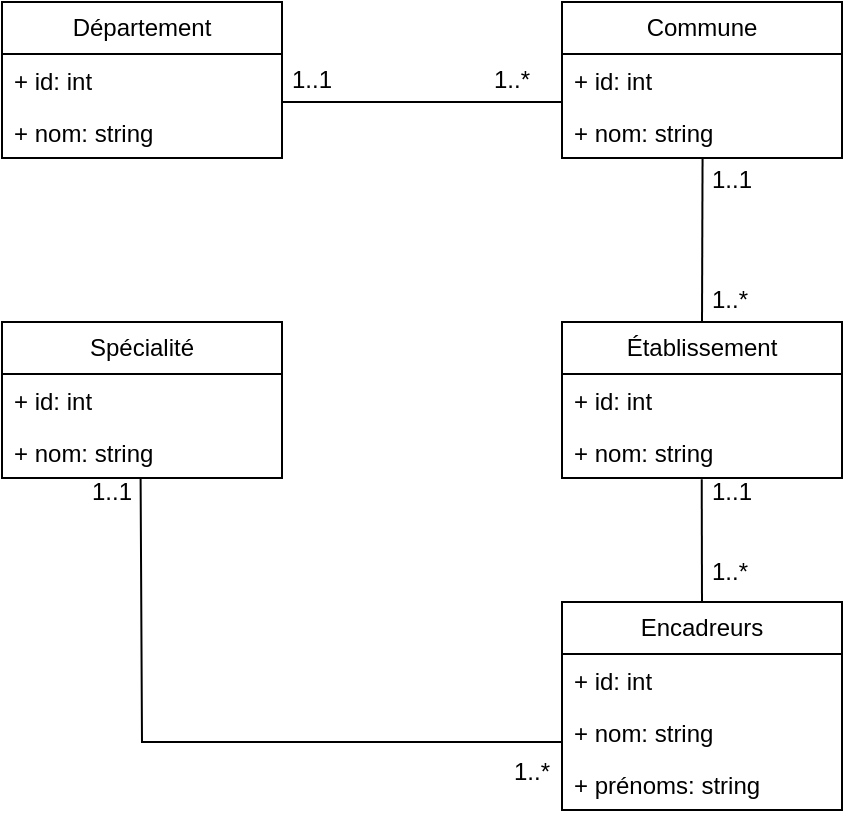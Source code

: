 <mxfile version="24.7.16">
  <diagram name="Page-1" id="TbWVaHEkd2cLGeQg1UoI">
    <mxGraphModel dx="520" dy="264" grid="1" gridSize="10" guides="1" tooltips="1" connect="1" arrows="1" fold="1" page="1" pageScale="1" pageWidth="827" pageHeight="1169" math="0" shadow="0">
      <root>
        <mxCell id="0" />
        <mxCell id="1" parent="0" />
        <mxCell id="cCkJc4M6iDgsWvNY-ZXl-4" value="Département" style="swimlane;fontStyle=0;childLayout=stackLayout;horizontal=1;startSize=26;fillColor=none;horizontalStack=0;resizeParent=1;resizeParentMax=0;resizeLast=0;collapsible=1;marginBottom=0;whiteSpace=wrap;html=1;" vertex="1" parent="1">
          <mxGeometry x="90" y="270" width="140" height="78" as="geometry" />
        </mxCell>
        <mxCell id="cCkJc4M6iDgsWvNY-ZXl-5" value="+ id: int" style="text;strokeColor=none;fillColor=none;align=left;verticalAlign=top;spacingLeft=4;spacingRight=4;overflow=hidden;rotatable=0;points=[[0,0.5],[1,0.5]];portConstraint=eastwest;whiteSpace=wrap;html=1;" vertex="1" parent="cCkJc4M6iDgsWvNY-ZXl-4">
          <mxGeometry y="26" width="140" height="26" as="geometry" />
        </mxCell>
        <mxCell id="cCkJc4M6iDgsWvNY-ZXl-6" value="+ nom: string" style="text;strokeColor=none;fillColor=none;align=left;verticalAlign=top;spacingLeft=4;spacingRight=4;overflow=hidden;rotatable=0;points=[[0,0.5],[1,0.5]];portConstraint=eastwest;whiteSpace=wrap;html=1;" vertex="1" parent="cCkJc4M6iDgsWvNY-ZXl-4">
          <mxGeometry y="52" width="140" height="26" as="geometry" />
        </mxCell>
        <mxCell id="cCkJc4M6iDgsWvNY-ZXl-8" value="Encadreurs" style="swimlane;fontStyle=0;childLayout=stackLayout;horizontal=1;startSize=26;fillColor=none;horizontalStack=0;resizeParent=1;resizeParentMax=0;resizeLast=0;collapsible=1;marginBottom=0;whiteSpace=wrap;html=1;" vertex="1" parent="1">
          <mxGeometry x="370" y="570" width="140" height="104" as="geometry" />
        </mxCell>
        <mxCell id="cCkJc4M6iDgsWvNY-ZXl-9" value="+ id: int" style="text;strokeColor=none;fillColor=none;align=left;verticalAlign=top;spacingLeft=4;spacingRight=4;overflow=hidden;rotatable=0;points=[[0,0.5],[1,0.5]];portConstraint=eastwest;whiteSpace=wrap;html=1;" vertex="1" parent="cCkJc4M6iDgsWvNY-ZXl-8">
          <mxGeometry y="26" width="140" height="26" as="geometry" />
        </mxCell>
        <mxCell id="cCkJc4M6iDgsWvNY-ZXl-10" value="+ nom: string" style="text;strokeColor=none;fillColor=none;align=left;verticalAlign=top;spacingLeft=4;spacingRight=4;overflow=hidden;rotatable=0;points=[[0,0.5],[1,0.5]];portConstraint=eastwest;whiteSpace=wrap;html=1;" vertex="1" parent="cCkJc4M6iDgsWvNY-ZXl-8">
          <mxGeometry y="52" width="140" height="26" as="geometry" />
        </mxCell>
        <mxCell id="cCkJc4M6iDgsWvNY-ZXl-17" value="+ prénoms: string" style="text;strokeColor=none;fillColor=none;align=left;verticalAlign=top;spacingLeft=4;spacingRight=4;overflow=hidden;rotatable=0;points=[[0,0.5],[1,0.5]];portConstraint=eastwest;whiteSpace=wrap;html=1;" vertex="1" parent="cCkJc4M6iDgsWvNY-ZXl-8">
          <mxGeometry y="78" width="140" height="26" as="geometry" />
        </mxCell>
        <mxCell id="cCkJc4M6iDgsWvNY-ZXl-11" value="Commune" style="swimlane;fontStyle=0;childLayout=stackLayout;horizontal=1;startSize=26;fillColor=none;horizontalStack=0;resizeParent=1;resizeParentMax=0;resizeLast=0;collapsible=1;marginBottom=0;whiteSpace=wrap;html=1;" vertex="1" parent="1">
          <mxGeometry x="370" y="270" width="140" height="78" as="geometry" />
        </mxCell>
        <mxCell id="cCkJc4M6iDgsWvNY-ZXl-12" value="+ id: int" style="text;strokeColor=none;fillColor=none;align=left;verticalAlign=top;spacingLeft=4;spacingRight=4;overflow=hidden;rotatable=0;points=[[0,0.5],[1,0.5]];portConstraint=eastwest;whiteSpace=wrap;html=1;" vertex="1" parent="cCkJc4M6iDgsWvNY-ZXl-11">
          <mxGeometry y="26" width="140" height="26" as="geometry" />
        </mxCell>
        <mxCell id="cCkJc4M6iDgsWvNY-ZXl-13" value="+ nom: string" style="text;strokeColor=none;fillColor=none;align=left;verticalAlign=top;spacingLeft=4;spacingRight=4;overflow=hidden;rotatable=0;points=[[0,0.5],[1,0.5]];portConstraint=eastwest;whiteSpace=wrap;html=1;" vertex="1" parent="cCkJc4M6iDgsWvNY-ZXl-11">
          <mxGeometry y="52" width="140" height="26" as="geometry" />
        </mxCell>
        <mxCell id="cCkJc4M6iDgsWvNY-ZXl-14" value="Établissement" style="swimlane;fontStyle=0;childLayout=stackLayout;horizontal=1;startSize=26;fillColor=none;horizontalStack=0;resizeParent=1;resizeParentMax=0;resizeLast=0;collapsible=1;marginBottom=0;whiteSpace=wrap;html=1;" vertex="1" parent="1">
          <mxGeometry x="370" y="430" width="140" height="78" as="geometry" />
        </mxCell>
        <mxCell id="cCkJc4M6iDgsWvNY-ZXl-15" value="+ id: int" style="text;strokeColor=none;fillColor=none;align=left;verticalAlign=top;spacingLeft=4;spacingRight=4;overflow=hidden;rotatable=0;points=[[0,0.5],[1,0.5]];portConstraint=eastwest;whiteSpace=wrap;html=1;" vertex="1" parent="cCkJc4M6iDgsWvNY-ZXl-14">
          <mxGeometry y="26" width="140" height="26" as="geometry" />
        </mxCell>
        <mxCell id="cCkJc4M6iDgsWvNY-ZXl-16" value="+ nom: string" style="text;strokeColor=none;fillColor=none;align=left;verticalAlign=top;spacingLeft=4;spacingRight=4;overflow=hidden;rotatable=0;points=[[0,0.5],[1,0.5]];portConstraint=eastwest;whiteSpace=wrap;html=1;" vertex="1" parent="cCkJc4M6iDgsWvNY-ZXl-14">
          <mxGeometry y="52" width="140" height="26" as="geometry" />
        </mxCell>
        <mxCell id="cCkJc4M6iDgsWvNY-ZXl-18" value="Spécialité" style="swimlane;fontStyle=0;childLayout=stackLayout;horizontal=1;startSize=26;fillColor=none;horizontalStack=0;resizeParent=1;resizeParentMax=0;resizeLast=0;collapsible=1;marginBottom=0;whiteSpace=wrap;html=1;" vertex="1" parent="1">
          <mxGeometry x="90" y="430" width="140" height="78" as="geometry" />
        </mxCell>
        <mxCell id="cCkJc4M6iDgsWvNY-ZXl-19" value="+ id: int" style="text;strokeColor=none;fillColor=none;align=left;verticalAlign=top;spacingLeft=4;spacingRight=4;overflow=hidden;rotatable=0;points=[[0,0.5],[1,0.5]];portConstraint=eastwest;whiteSpace=wrap;html=1;" vertex="1" parent="cCkJc4M6iDgsWvNY-ZXl-18">
          <mxGeometry y="26" width="140" height="26" as="geometry" />
        </mxCell>
        <mxCell id="cCkJc4M6iDgsWvNY-ZXl-20" value="+ nom: string" style="text;strokeColor=none;fillColor=none;align=left;verticalAlign=top;spacingLeft=4;spacingRight=4;overflow=hidden;rotatable=0;points=[[0,0.5],[1,0.5]];portConstraint=eastwest;whiteSpace=wrap;html=1;" vertex="1" parent="cCkJc4M6iDgsWvNY-ZXl-18">
          <mxGeometry y="52" width="140" height="26" as="geometry" />
        </mxCell>
        <mxCell id="cCkJc4M6iDgsWvNY-ZXl-26" value="" style="endArrow=none;html=1;rounded=0;entryX=0;entryY=0.923;entryDx=0;entryDy=0;entryPerimeter=0;exitX=1;exitY=0.923;exitDx=0;exitDy=0;exitPerimeter=0;" edge="1" parent="1" source="cCkJc4M6iDgsWvNY-ZXl-5" target="cCkJc4M6iDgsWvNY-ZXl-12">
          <mxGeometry width="50" height="50" relative="1" as="geometry">
            <mxPoint x="260" y="370" as="sourcePoint" />
            <mxPoint x="310" y="320" as="targetPoint" />
          </mxGeometry>
        </mxCell>
        <mxCell id="cCkJc4M6iDgsWvNY-ZXl-28" value="1..1" style="text;html=1;align=center;verticalAlign=middle;whiteSpace=wrap;rounded=0;" vertex="1" parent="1">
          <mxGeometry x="230" y="304" width="30" height="10" as="geometry" />
        </mxCell>
        <mxCell id="cCkJc4M6iDgsWvNY-ZXl-29" value="1..*" style="text;html=1;align=center;verticalAlign=middle;whiteSpace=wrap;rounded=0;" vertex="1" parent="1">
          <mxGeometry x="330" y="304" width="30" height="10" as="geometry" />
        </mxCell>
        <mxCell id="cCkJc4M6iDgsWvNY-ZXl-30" value="" style="endArrow=none;html=1;rounded=0;exitX=0.5;exitY=0;exitDx=0;exitDy=0;entryX=0.502;entryY=1.01;entryDx=0;entryDy=0;entryPerimeter=0;" edge="1" parent="1" source="cCkJc4M6iDgsWvNY-ZXl-14" target="cCkJc4M6iDgsWvNY-ZXl-13">
          <mxGeometry width="50" height="50" relative="1" as="geometry">
            <mxPoint x="110" y="410" as="sourcePoint" />
            <mxPoint x="440" y="350" as="targetPoint" />
          </mxGeometry>
        </mxCell>
        <mxCell id="cCkJc4M6iDgsWvNY-ZXl-31" value="1..1" style="text;html=1;align=center;verticalAlign=middle;whiteSpace=wrap;rounded=0;" vertex="1" parent="1">
          <mxGeometry x="440" y="354" width="30" height="10" as="geometry" />
        </mxCell>
        <mxCell id="cCkJc4M6iDgsWvNY-ZXl-33" value="1..*" style="text;html=1;align=center;verticalAlign=middle;whiteSpace=wrap;rounded=0;" vertex="1" parent="1">
          <mxGeometry x="439" y="414" width="30" height="10" as="geometry" />
        </mxCell>
        <mxCell id="cCkJc4M6iDgsWvNY-ZXl-34" value="" style="endArrow=none;html=1;rounded=0;exitX=0.5;exitY=0;exitDx=0;exitDy=0;entryX=0.499;entryY=1.024;entryDx=0;entryDy=0;entryPerimeter=0;" edge="1" parent="1" source="cCkJc4M6iDgsWvNY-ZXl-8" target="cCkJc4M6iDgsWvNY-ZXl-16">
          <mxGeometry width="50" height="50" relative="1" as="geometry">
            <mxPoint x="450" y="440" as="sourcePoint" />
            <mxPoint x="450" y="358" as="targetPoint" />
          </mxGeometry>
        </mxCell>
        <mxCell id="cCkJc4M6iDgsWvNY-ZXl-35" value="1..1" style="text;html=1;align=center;verticalAlign=middle;whiteSpace=wrap;rounded=0;" vertex="1" parent="1">
          <mxGeometry x="440" y="510" width="30" height="10" as="geometry" />
        </mxCell>
        <mxCell id="cCkJc4M6iDgsWvNY-ZXl-36" value="1..*" style="text;html=1;align=center;verticalAlign=middle;whiteSpace=wrap;rounded=0;" vertex="1" parent="1">
          <mxGeometry x="439" y="550" width="30" height="10" as="geometry" />
        </mxCell>
        <mxCell id="cCkJc4M6iDgsWvNY-ZXl-37" value="" style="endArrow=none;html=1;rounded=0;entryX=0.495;entryY=0.992;entryDx=0;entryDy=0;entryPerimeter=0;" edge="1" parent="1" target="cCkJc4M6iDgsWvNY-ZXl-20">
          <mxGeometry width="50" height="50" relative="1" as="geometry">
            <mxPoint x="370" y="640" as="sourcePoint" />
            <mxPoint x="450" y="519" as="targetPoint" />
            <Array as="points">
              <mxPoint x="160" y="640" />
            </Array>
          </mxGeometry>
        </mxCell>
        <mxCell id="cCkJc4M6iDgsWvNY-ZXl-38" value="1..1" style="text;html=1;align=center;verticalAlign=middle;whiteSpace=wrap;rounded=0;" vertex="1" parent="1">
          <mxGeometry x="130" y="510" width="30" height="10" as="geometry" />
        </mxCell>
        <mxCell id="cCkJc4M6iDgsWvNY-ZXl-39" value="1..*" style="text;html=1;align=center;verticalAlign=middle;whiteSpace=wrap;rounded=0;" vertex="1" parent="1">
          <mxGeometry x="340" y="650" width="30" height="10" as="geometry" />
        </mxCell>
      </root>
    </mxGraphModel>
  </diagram>
</mxfile>
